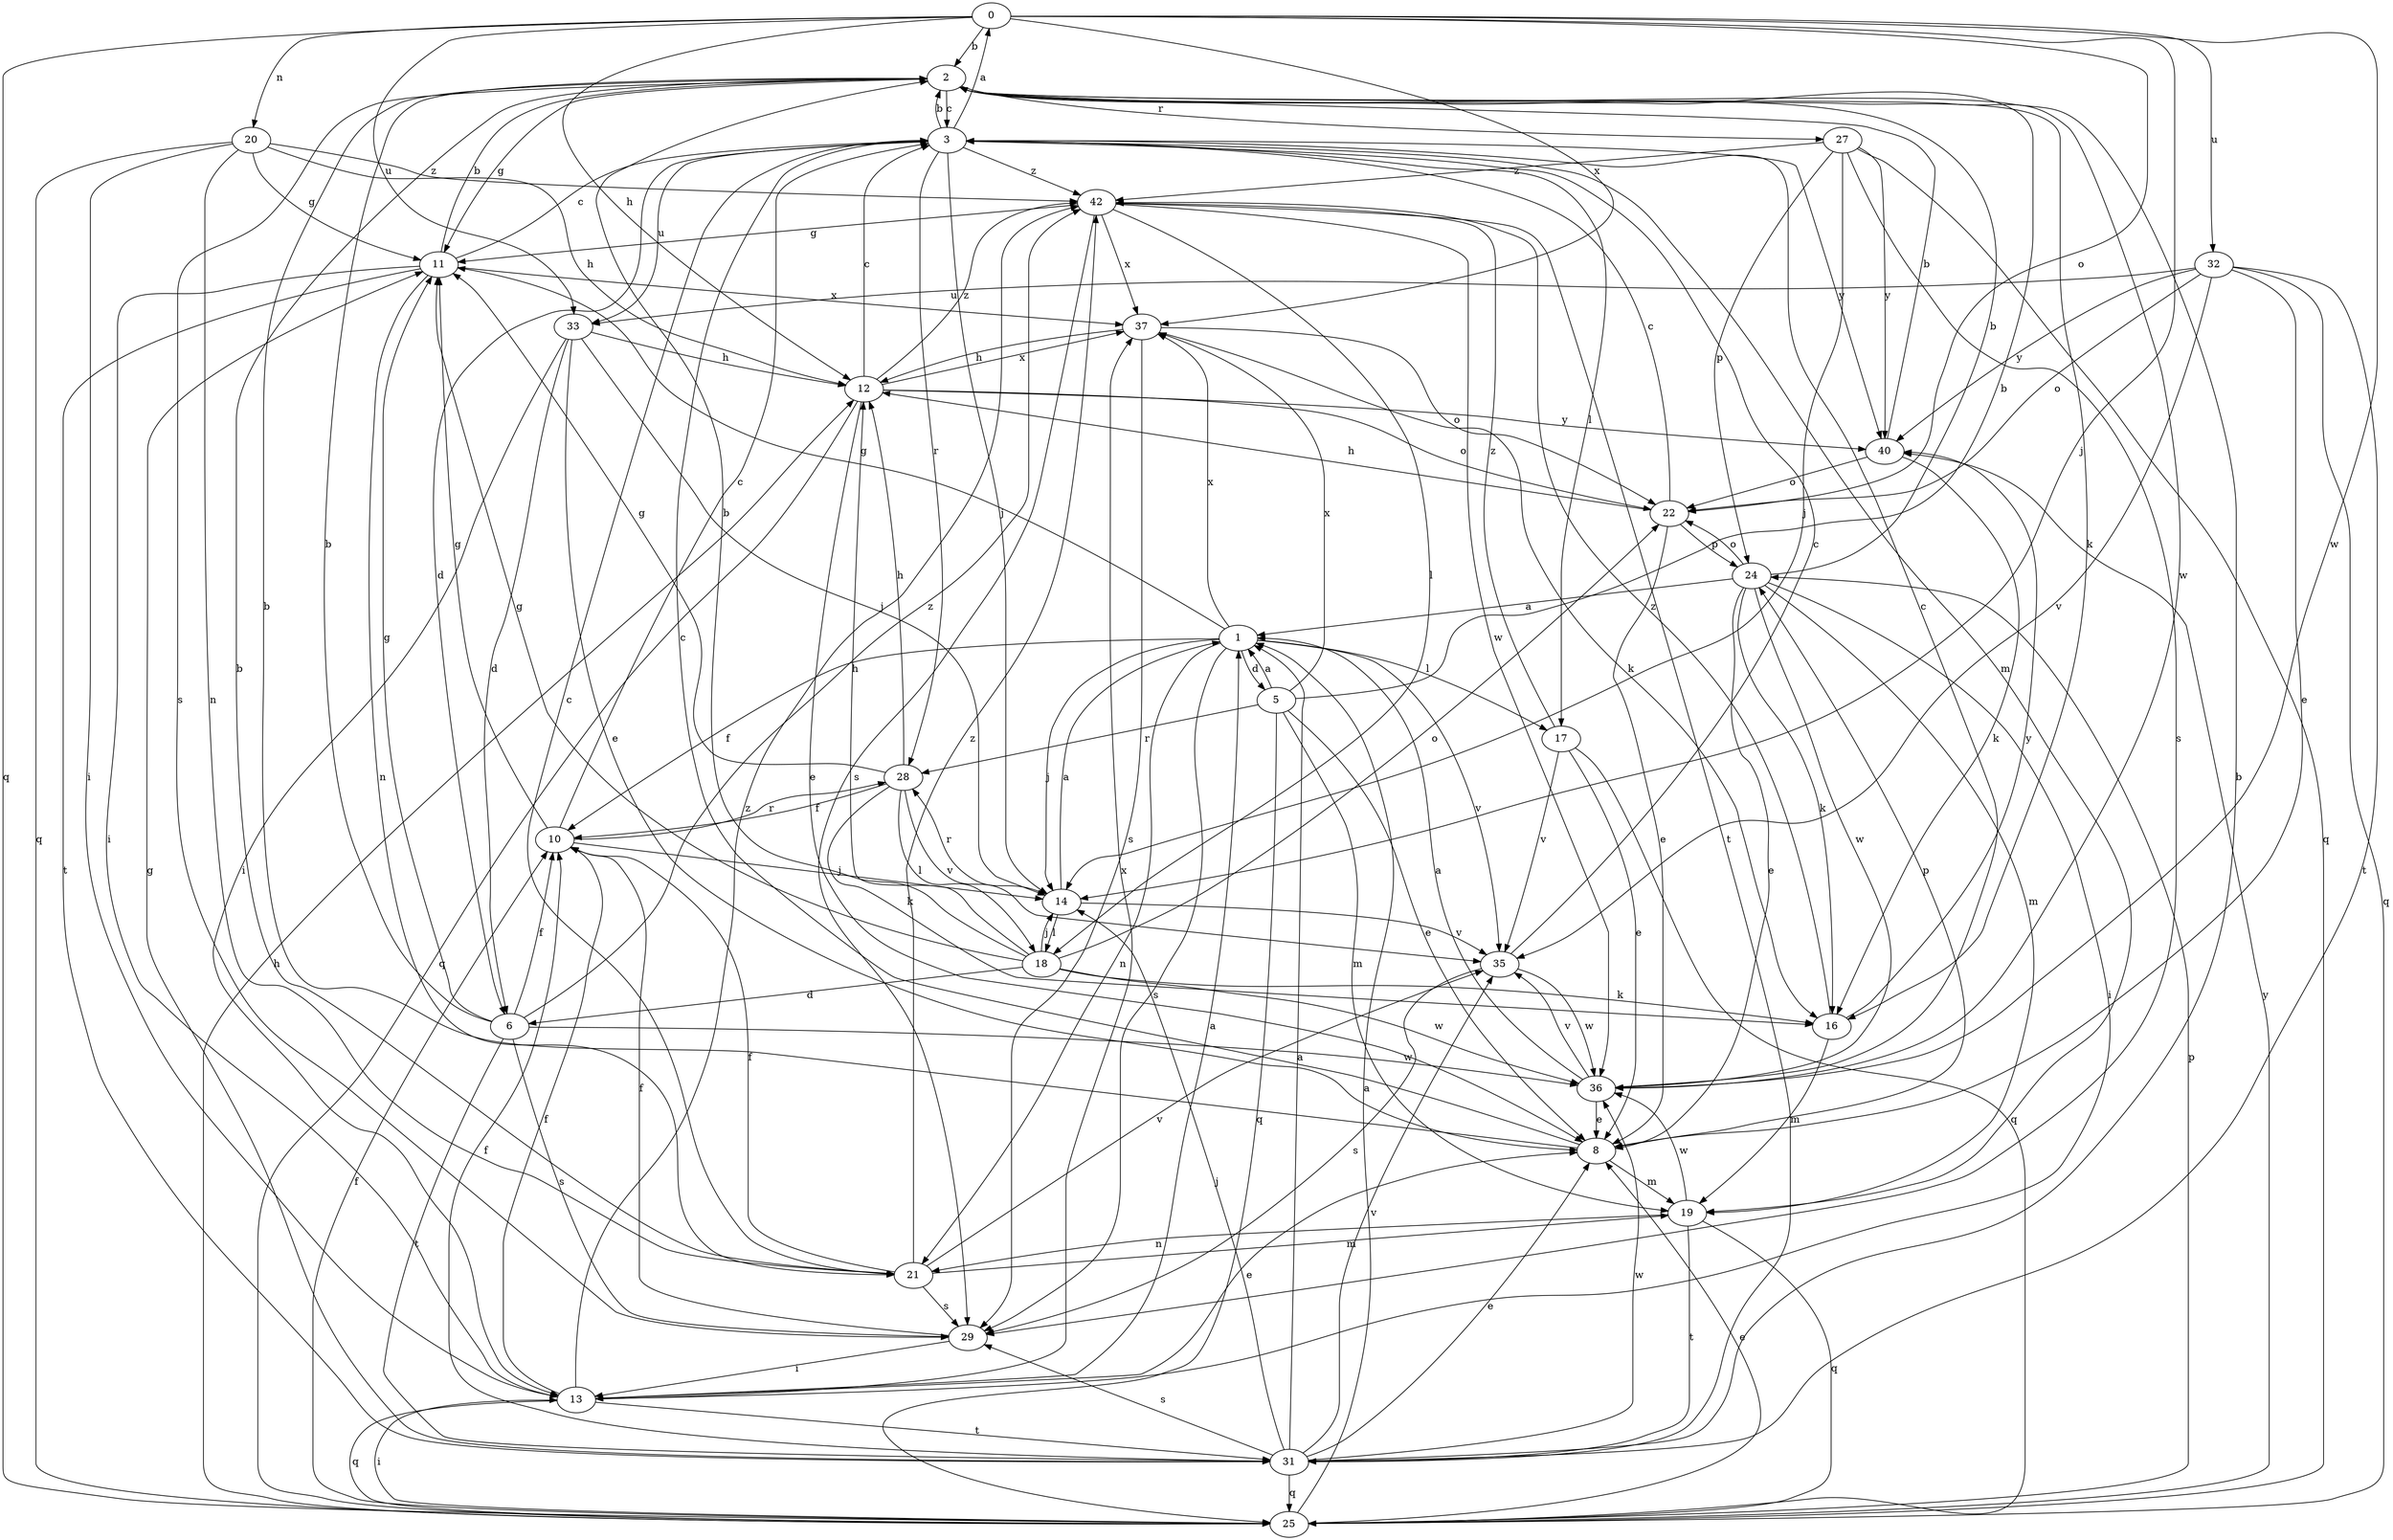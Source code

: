 strict digraph  {
0;
1;
2;
3;
5;
6;
8;
10;
11;
12;
13;
14;
16;
17;
18;
19;
20;
21;
22;
24;
25;
27;
28;
29;
31;
32;
33;
35;
36;
37;
40;
42;
0 -> 2  [label=b];
0 -> 12  [label=h];
0 -> 14  [label=j];
0 -> 20  [label=n];
0 -> 22  [label=o];
0 -> 25  [label=q];
0 -> 32  [label=u];
0 -> 33  [label=u];
0 -> 36  [label=w];
0 -> 37  [label=x];
1 -> 5  [label=d];
1 -> 10  [label=f];
1 -> 11  [label=g];
1 -> 14  [label=j];
1 -> 17  [label=l];
1 -> 21  [label=n];
1 -> 29  [label=s];
1 -> 35  [label=v];
1 -> 37  [label=x];
2 -> 3  [label=c];
2 -> 11  [label=g];
2 -> 16  [label=k];
2 -> 27  [label=r];
2 -> 29  [label=s];
2 -> 36  [label=w];
3 -> 0  [label=a];
3 -> 2  [label=b];
3 -> 6  [label=d];
3 -> 14  [label=j];
3 -> 17  [label=l];
3 -> 19  [label=m];
3 -> 28  [label=r];
3 -> 33  [label=u];
3 -> 40  [label=y];
3 -> 42  [label=z];
5 -> 1  [label=a];
5 -> 2  [label=b];
5 -> 8  [label=e];
5 -> 19  [label=m];
5 -> 25  [label=q];
5 -> 28  [label=r];
5 -> 37  [label=x];
6 -> 2  [label=b];
6 -> 10  [label=f];
6 -> 11  [label=g];
6 -> 29  [label=s];
6 -> 31  [label=t];
6 -> 36  [label=w];
6 -> 42  [label=z];
8 -> 2  [label=b];
8 -> 3  [label=c];
8 -> 19  [label=m];
8 -> 24  [label=p];
10 -> 3  [label=c];
10 -> 11  [label=g];
10 -> 14  [label=j];
10 -> 28  [label=r];
11 -> 2  [label=b];
11 -> 3  [label=c];
11 -> 13  [label=i];
11 -> 21  [label=n];
11 -> 31  [label=t];
11 -> 37  [label=x];
12 -> 3  [label=c];
12 -> 8  [label=e];
12 -> 22  [label=o];
12 -> 25  [label=q];
12 -> 37  [label=x];
12 -> 40  [label=y];
12 -> 42  [label=z];
13 -> 1  [label=a];
13 -> 8  [label=e];
13 -> 10  [label=f];
13 -> 25  [label=q];
13 -> 31  [label=t];
13 -> 37  [label=x];
13 -> 42  [label=z];
14 -> 1  [label=a];
14 -> 18  [label=l];
14 -> 28  [label=r];
14 -> 35  [label=v];
16 -> 19  [label=m];
16 -> 40  [label=y];
16 -> 42  [label=z];
17 -> 8  [label=e];
17 -> 25  [label=q];
17 -> 35  [label=v];
17 -> 42  [label=z];
18 -> 2  [label=b];
18 -> 6  [label=d];
18 -> 11  [label=g];
18 -> 12  [label=h];
18 -> 14  [label=j];
18 -> 16  [label=k];
18 -> 22  [label=o];
18 -> 36  [label=w];
19 -> 21  [label=n];
19 -> 25  [label=q];
19 -> 31  [label=t];
19 -> 36  [label=w];
20 -> 11  [label=g];
20 -> 12  [label=h];
20 -> 13  [label=i];
20 -> 21  [label=n];
20 -> 25  [label=q];
20 -> 42  [label=z];
21 -> 2  [label=b];
21 -> 3  [label=c];
21 -> 10  [label=f];
21 -> 19  [label=m];
21 -> 29  [label=s];
21 -> 35  [label=v];
21 -> 42  [label=z];
22 -> 3  [label=c];
22 -> 8  [label=e];
22 -> 12  [label=h];
22 -> 24  [label=p];
24 -> 1  [label=a];
24 -> 2  [label=b];
24 -> 8  [label=e];
24 -> 13  [label=i];
24 -> 16  [label=k];
24 -> 19  [label=m];
24 -> 22  [label=o];
24 -> 36  [label=w];
25 -> 1  [label=a];
25 -> 8  [label=e];
25 -> 10  [label=f];
25 -> 12  [label=h];
25 -> 13  [label=i];
25 -> 24  [label=p];
25 -> 40  [label=y];
27 -> 14  [label=j];
27 -> 24  [label=p];
27 -> 25  [label=q];
27 -> 29  [label=s];
27 -> 40  [label=y];
27 -> 42  [label=z];
28 -> 10  [label=f];
28 -> 11  [label=g];
28 -> 12  [label=h];
28 -> 16  [label=k];
28 -> 18  [label=l];
28 -> 35  [label=v];
29 -> 10  [label=f];
29 -> 13  [label=i];
31 -> 1  [label=a];
31 -> 2  [label=b];
31 -> 8  [label=e];
31 -> 10  [label=f];
31 -> 11  [label=g];
31 -> 14  [label=j];
31 -> 25  [label=q];
31 -> 29  [label=s];
31 -> 35  [label=v];
31 -> 36  [label=w];
32 -> 8  [label=e];
32 -> 22  [label=o];
32 -> 25  [label=q];
32 -> 31  [label=t];
32 -> 33  [label=u];
32 -> 35  [label=v];
32 -> 40  [label=y];
33 -> 6  [label=d];
33 -> 8  [label=e];
33 -> 12  [label=h];
33 -> 13  [label=i];
33 -> 14  [label=j];
35 -> 3  [label=c];
35 -> 29  [label=s];
35 -> 36  [label=w];
36 -> 1  [label=a];
36 -> 3  [label=c];
36 -> 8  [label=e];
36 -> 35  [label=v];
37 -> 12  [label=h];
37 -> 16  [label=k];
37 -> 22  [label=o];
37 -> 29  [label=s];
40 -> 2  [label=b];
40 -> 16  [label=k];
40 -> 22  [label=o];
42 -> 11  [label=g];
42 -> 18  [label=l];
42 -> 29  [label=s];
42 -> 31  [label=t];
42 -> 36  [label=w];
42 -> 37  [label=x];
}
